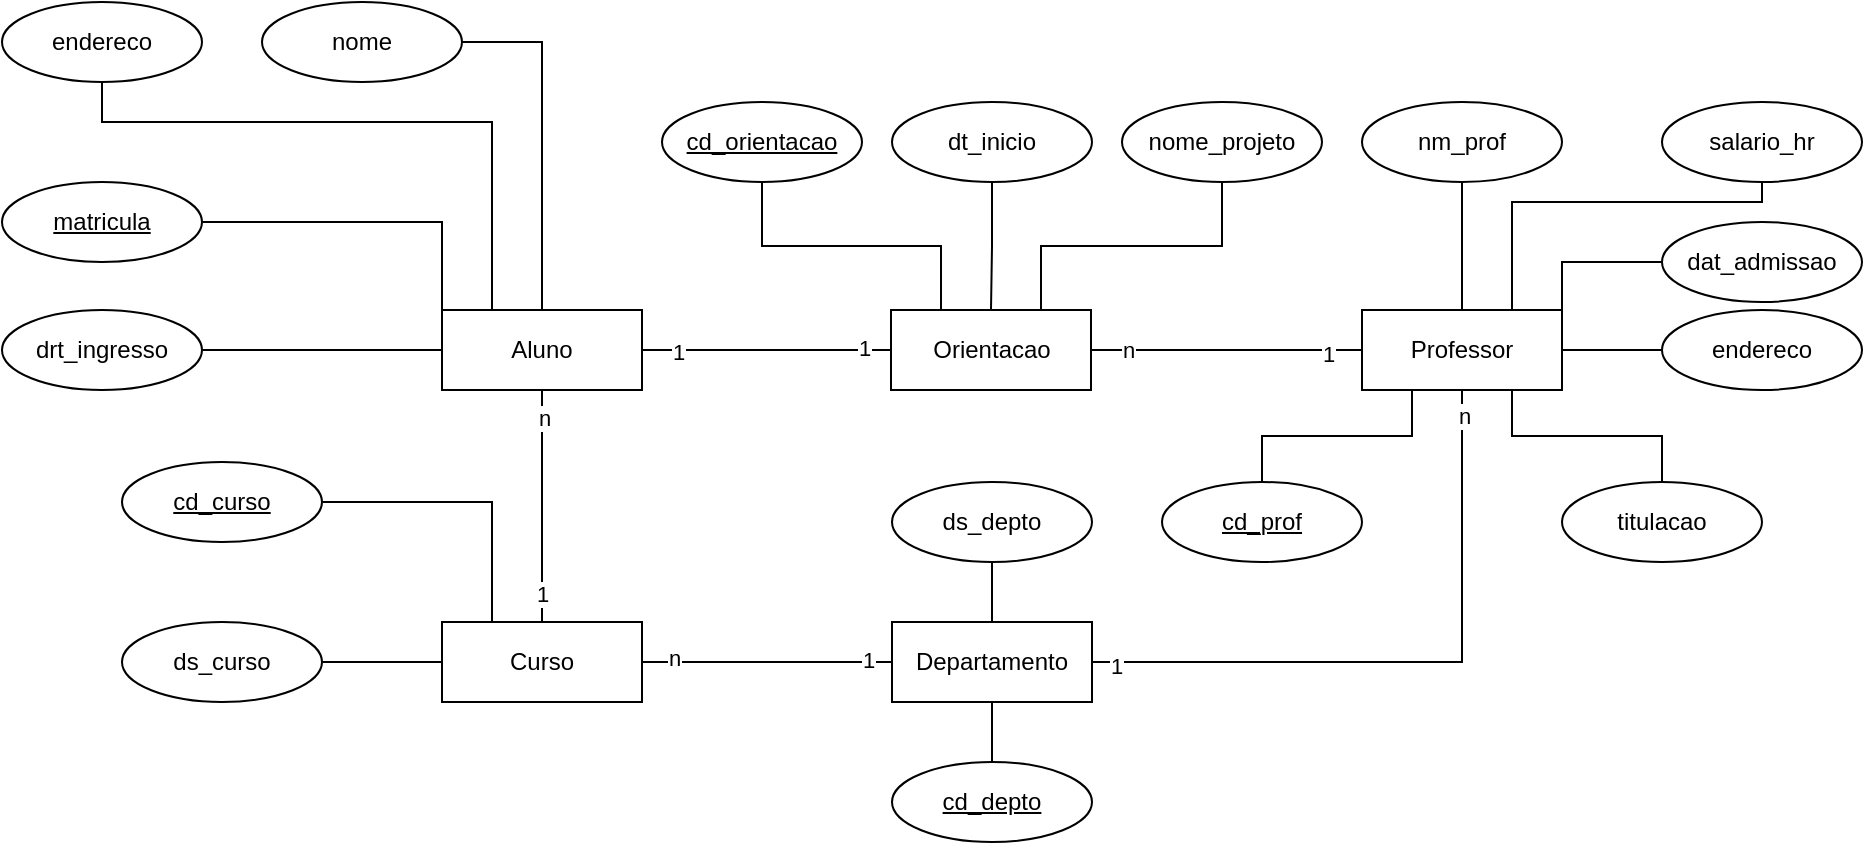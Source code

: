 <mxfile version="15.8.3" type="github">
  <diagram id="3MY4AUTtC3BZhcMlzD9B" name="Page-1">
    <mxGraphModel dx="1447" dy="827" grid="1" gridSize="10" guides="1" tooltips="1" connect="1" arrows="1" fold="1" page="1" pageScale="1" pageWidth="1169" pageHeight="827" math="0" shadow="0">
      <root>
        <mxCell id="0" />
        <mxCell id="1" parent="0" />
        <mxCell id="yZ4FVXIt3ejTABx9WLvd-17" style="edgeStyle=orthogonalEdgeStyle;rounded=0;orthogonalLoop=1;jettySize=auto;html=1;exitX=1;exitY=0.5;exitDx=0;exitDy=0;endArrow=none;endFill=0;" edge="1" parent="1" source="yZ4FVXIt3ejTABx9WLvd-2" target="yZ4FVXIt3ejTABx9WLvd-8">
          <mxGeometry relative="1" as="geometry" />
        </mxCell>
        <mxCell id="yZ4FVXIt3ejTABx9WLvd-19" value="1" style="edgeLabel;html=1;align=center;verticalAlign=middle;resizable=0;points=[];" vertex="1" connectable="0" parent="yZ4FVXIt3ejTABx9WLvd-17">
          <mxGeometry x="-0.711" y="-1" relative="1" as="geometry">
            <mxPoint as="offset" />
          </mxGeometry>
        </mxCell>
        <mxCell id="yZ4FVXIt3ejTABx9WLvd-20" value="1" style="edgeLabel;html=1;align=center;verticalAlign=middle;resizable=0;points=[];" vertex="1" connectable="0" parent="yZ4FVXIt3ejTABx9WLvd-17">
          <mxGeometry x="0.783" y="1" relative="1" as="geometry">
            <mxPoint as="offset" />
          </mxGeometry>
        </mxCell>
        <mxCell id="yZ4FVXIt3ejTABx9WLvd-23" style="edgeStyle=orthogonalEdgeStyle;rounded=0;orthogonalLoop=1;jettySize=auto;html=1;exitX=0.5;exitY=1;exitDx=0;exitDy=0;entryX=0.5;entryY=0;entryDx=0;entryDy=0;endArrow=none;endFill=0;" edge="1" parent="1" source="yZ4FVXIt3ejTABx9WLvd-2" target="yZ4FVXIt3ejTABx9WLvd-12">
          <mxGeometry relative="1" as="geometry" />
        </mxCell>
        <mxCell id="yZ4FVXIt3ejTABx9WLvd-25" value="n" style="edgeLabel;html=1;align=center;verticalAlign=middle;resizable=0;points=[];" vertex="1" connectable="0" parent="yZ4FVXIt3ejTABx9WLvd-23">
          <mxGeometry x="-0.759" y="1" relative="1" as="geometry">
            <mxPoint as="offset" />
          </mxGeometry>
        </mxCell>
        <mxCell id="yZ4FVXIt3ejTABx9WLvd-26" value="1" style="edgeLabel;html=1;align=center;verticalAlign=middle;resizable=0;points=[];" vertex="1" connectable="0" parent="yZ4FVXIt3ejTABx9WLvd-23">
          <mxGeometry x="0.759" relative="1" as="geometry">
            <mxPoint as="offset" />
          </mxGeometry>
        </mxCell>
        <mxCell id="yZ4FVXIt3ejTABx9WLvd-46" style="edgeStyle=orthogonalEdgeStyle;rounded=0;orthogonalLoop=1;jettySize=auto;html=1;exitX=0.5;exitY=0;exitDx=0;exitDy=0;entryX=1;entryY=0.5;entryDx=0;entryDy=0;endArrow=none;endFill=0;" edge="1" parent="1" source="yZ4FVXIt3ejTABx9WLvd-2" target="yZ4FVXIt3ejTABx9WLvd-43">
          <mxGeometry relative="1" as="geometry" />
        </mxCell>
        <mxCell id="yZ4FVXIt3ejTABx9WLvd-47" style="edgeStyle=orthogonalEdgeStyle;rounded=0;orthogonalLoop=1;jettySize=auto;html=1;exitX=0.25;exitY=0;exitDx=0;exitDy=0;entryX=0.5;entryY=1;entryDx=0;entryDy=0;endArrow=none;endFill=0;" edge="1" parent="1" source="yZ4FVXIt3ejTABx9WLvd-2" target="yZ4FVXIt3ejTABx9WLvd-44">
          <mxGeometry relative="1" as="geometry">
            <Array as="points">
              <mxPoint x="335" y="360" />
              <mxPoint x="140" y="360" />
            </Array>
          </mxGeometry>
        </mxCell>
        <mxCell id="yZ4FVXIt3ejTABx9WLvd-48" style="edgeStyle=orthogonalEdgeStyle;rounded=0;orthogonalLoop=1;jettySize=auto;html=1;exitX=0;exitY=0;exitDx=0;exitDy=0;entryX=1;entryY=0.5;entryDx=0;entryDy=0;endArrow=none;endFill=0;" edge="1" parent="1" source="yZ4FVXIt3ejTABx9WLvd-2" target="yZ4FVXIt3ejTABx9WLvd-42">
          <mxGeometry relative="1" as="geometry" />
        </mxCell>
        <mxCell id="yZ4FVXIt3ejTABx9WLvd-49" style="edgeStyle=orthogonalEdgeStyle;rounded=0;orthogonalLoop=1;jettySize=auto;html=1;exitX=0;exitY=0.5;exitDx=0;exitDy=0;entryX=1;entryY=0.5;entryDx=0;entryDy=0;endArrow=none;endFill=0;" edge="1" parent="1" source="yZ4FVXIt3ejTABx9WLvd-2" target="yZ4FVXIt3ejTABx9WLvd-45">
          <mxGeometry relative="1" as="geometry" />
        </mxCell>
        <mxCell id="yZ4FVXIt3ejTABx9WLvd-2" value="Aluno" style="whiteSpace=wrap;html=1;align=center;" vertex="1" parent="1">
          <mxGeometry x="310" y="454" width="100" height="40" as="geometry" />
        </mxCell>
        <mxCell id="yZ4FVXIt3ejTABx9WLvd-18" style="edgeStyle=orthogonalEdgeStyle;rounded=0;orthogonalLoop=1;jettySize=auto;html=1;exitX=1;exitY=0.5;exitDx=0;exitDy=0;endArrow=none;endFill=0;" edge="1" parent="1" source="yZ4FVXIt3ejTABx9WLvd-8" target="yZ4FVXIt3ejTABx9WLvd-10">
          <mxGeometry relative="1" as="geometry" />
        </mxCell>
        <mxCell id="yZ4FVXIt3ejTABx9WLvd-21" value="n" style="edgeLabel;html=1;align=center;verticalAlign=middle;resizable=0;points=[];" vertex="1" connectable="0" parent="yZ4FVXIt3ejTABx9WLvd-18">
          <mxGeometry x="-0.742" y="-5" relative="1" as="geometry">
            <mxPoint x="1" y="-5" as="offset" />
          </mxGeometry>
        </mxCell>
        <mxCell id="yZ4FVXIt3ejTABx9WLvd-22" value="1" style="edgeLabel;html=1;align=center;verticalAlign=middle;resizable=0;points=[];" vertex="1" connectable="0" parent="yZ4FVXIt3ejTABx9WLvd-18">
          <mxGeometry x="0.749" y="-2" relative="1" as="geometry">
            <mxPoint as="offset" />
          </mxGeometry>
        </mxCell>
        <mxCell id="yZ4FVXIt3ejTABx9WLvd-8" value="Orientacao" style="whiteSpace=wrap;html=1;align=center;" vertex="1" parent="1">
          <mxGeometry x="534.5" y="454" width="100" height="40" as="geometry" />
        </mxCell>
        <mxCell id="yZ4FVXIt3ejTABx9WLvd-65" style="edgeStyle=orthogonalEdgeStyle;rounded=0;orthogonalLoop=1;jettySize=auto;html=1;exitX=0.5;exitY=0;exitDx=0;exitDy=0;entryX=0.5;entryY=1;entryDx=0;entryDy=0;endArrow=none;endFill=0;" edge="1" parent="1" source="yZ4FVXIt3ejTABx9WLvd-10" target="yZ4FVXIt3ejTABx9WLvd-64">
          <mxGeometry relative="1" as="geometry" />
        </mxCell>
        <mxCell id="yZ4FVXIt3ejTABx9WLvd-67" style="edgeStyle=orthogonalEdgeStyle;rounded=0;orthogonalLoop=1;jettySize=auto;html=1;exitX=0.75;exitY=1;exitDx=0;exitDy=0;endArrow=none;endFill=0;entryX=0.5;entryY=0;entryDx=0;entryDy=0;" edge="1" parent="1" source="yZ4FVXIt3ejTABx9WLvd-10" target="yZ4FVXIt3ejTABx9WLvd-66">
          <mxGeometry relative="1" as="geometry">
            <mxPoint x="910" y="530" as="targetPoint" />
          </mxGeometry>
        </mxCell>
        <mxCell id="yZ4FVXIt3ejTABx9WLvd-78" style="edgeStyle=orthogonalEdgeStyle;rounded=0;orthogonalLoop=1;jettySize=auto;html=1;exitX=0.75;exitY=0;exitDx=0;exitDy=0;entryX=0.5;entryY=1;entryDx=0;entryDy=0;endArrow=none;endFill=0;" edge="1" parent="1" source="yZ4FVXIt3ejTABx9WLvd-10" target="yZ4FVXIt3ejTABx9WLvd-73">
          <mxGeometry relative="1" as="geometry">
            <Array as="points">
              <mxPoint x="845" y="400" />
              <mxPoint x="970" y="400" />
            </Array>
          </mxGeometry>
        </mxCell>
        <mxCell id="yZ4FVXIt3ejTABx9WLvd-10" value="Professor" style="whiteSpace=wrap;html=1;align=center;" vertex="1" parent="1">
          <mxGeometry x="770" y="454" width="100" height="40" as="geometry" />
        </mxCell>
        <mxCell id="yZ4FVXIt3ejTABx9WLvd-27" style="edgeStyle=orthogonalEdgeStyle;rounded=0;orthogonalLoop=1;jettySize=auto;html=1;exitX=1;exitY=0.5;exitDx=0;exitDy=0;entryX=0;entryY=0.5;entryDx=0;entryDy=0;endArrow=none;endFill=0;" edge="1" parent="1" source="yZ4FVXIt3ejTABx9WLvd-12" target="yZ4FVXIt3ejTABx9WLvd-15">
          <mxGeometry relative="1" as="geometry" />
        </mxCell>
        <mxCell id="yZ4FVXIt3ejTABx9WLvd-28" value="n" style="edgeLabel;html=1;align=center;verticalAlign=middle;resizable=0;points=[];" vertex="1" connectable="0" parent="yZ4FVXIt3ejTABx9WLvd-27">
          <mxGeometry x="-0.744" y="2" relative="1" as="geometry">
            <mxPoint as="offset" />
          </mxGeometry>
        </mxCell>
        <mxCell id="yZ4FVXIt3ejTABx9WLvd-29" value="1" style="edgeLabel;html=1;align=center;verticalAlign=middle;resizable=0;points=[];" vertex="1" connectable="0" parent="yZ4FVXIt3ejTABx9WLvd-27">
          <mxGeometry x="0.808" y="1" relative="1" as="geometry">
            <mxPoint as="offset" />
          </mxGeometry>
        </mxCell>
        <mxCell id="yZ4FVXIt3ejTABx9WLvd-52" style="edgeStyle=orthogonalEdgeStyle;rounded=0;orthogonalLoop=1;jettySize=auto;html=1;exitX=0.25;exitY=0;exitDx=0;exitDy=0;entryX=1;entryY=0.5;entryDx=0;entryDy=0;endArrow=none;endFill=0;" edge="1" parent="1" source="yZ4FVXIt3ejTABx9WLvd-12" target="yZ4FVXIt3ejTABx9WLvd-51">
          <mxGeometry relative="1" as="geometry" />
        </mxCell>
        <mxCell id="yZ4FVXIt3ejTABx9WLvd-54" style="edgeStyle=orthogonalEdgeStyle;rounded=0;orthogonalLoop=1;jettySize=auto;html=1;exitX=0;exitY=0.5;exitDx=0;exitDy=0;entryX=1;entryY=0.5;entryDx=0;entryDy=0;endArrow=none;endFill=0;" edge="1" parent="1" source="yZ4FVXIt3ejTABx9WLvd-12" target="yZ4FVXIt3ejTABx9WLvd-53">
          <mxGeometry relative="1" as="geometry" />
        </mxCell>
        <mxCell id="yZ4FVXIt3ejTABx9WLvd-12" value="Curso" style="whiteSpace=wrap;html=1;align=center;" vertex="1" parent="1">
          <mxGeometry x="310" y="610" width="100" height="40" as="geometry" />
        </mxCell>
        <mxCell id="yZ4FVXIt3ejTABx9WLvd-30" style="edgeStyle=orthogonalEdgeStyle;rounded=0;orthogonalLoop=1;jettySize=auto;html=1;exitX=1;exitY=0.5;exitDx=0;exitDy=0;entryX=0.5;entryY=1;entryDx=0;entryDy=0;endArrow=none;endFill=0;" edge="1" parent="1" source="yZ4FVXIt3ejTABx9WLvd-15" target="yZ4FVXIt3ejTABx9WLvd-10">
          <mxGeometry relative="1" as="geometry" />
        </mxCell>
        <mxCell id="yZ4FVXIt3ejTABx9WLvd-31" value="1" style="edgeLabel;html=1;align=center;verticalAlign=middle;resizable=0;points=[];" vertex="1" connectable="0" parent="yZ4FVXIt3ejTABx9WLvd-30">
          <mxGeometry x="-0.925" y="-2" relative="1" as="geometry">
            <mxPoint as="offset" />
          </mxGeometry>
        </mxCell>
        <mxCell id="yZ4FVXIt3ejTABx9WLvd-32" value="n" style="edgeLabel;html=1;align=center;verticalAlign=middle;resizable=0;points=[];" vertex="1" connectable="0" parent="yZ4FVXIt3ejTABx9WLvd-30">
          <mxGeometry x="0.919" y="-1" relative="1" as="geometry">
            <mxPoint as="offset" />
          </mxGeometry>
        </mxCell>
        <mxCell id="yZ4FVXIt3ejTABx9WLvd-57" style="edgeStyle=orthogonalEdgeStyle;rounded=0;orthogonalLoop=1;jettySize=auto;html=1;exitX=0.5;exitY=1;exitDx=0;exitDy=0;entryX=0.5;entryY=0;entryDx=0;entryDy=0;endArrow=none;endFill=0;" edge="1" parent="1" source="yZ4FVXIt3ejTABx9WLvd-15" target="yZ4FVXIt3ejTABx9WLvd-55">
          <mxGeometry relative="1" as="geometry" />
        </mxCell>
        <mxCell id="yZ4FVXIt3ejTABx9WLvd-15" value="Departamento" style="whiteSpace=wrap;html=1;align=center;" vertex="1" parent="1">
          <mxGeometry x="535" y="610" width="100" height="40" as="geometry" />
        </mxCell>
        <mxCell id="yZ4FVXIt3ejTABx9WLvd-37" style="edgeStyle=orthogonalEdgeStyle;rounded=0;orthogonalLoop=1;jettySize=auto;html=1;exitX=0.5;exitY=1;exitDx=0;exitDy=0;entryX=0.25;entryY=0;entryDx=0;entryDy=0;endArrow=none;endFill=0;" edge="1" parent="1" source="yZ4FVXIt3ejTABx9WLvd-36" target="yZ4FVXIt3ejTABx9WLvd-8">
          <mxGeometry relative="1" as="geometry" />
        </mxCell>
        <mxCell id="yZ4FVXIt3ejTABx9WLvd-36" value="cd_orientacao" style="ellipse;whiteSpace=wrap;html=1;align=center;fontStyle=4;" vertex="1" parent="1">
          <mxGeometry x="420" y="350" width="100" height="40" as="geometry" />
        </mxCell>
        <mxCell id="yZ4FVXIt3ejTABx9WLvd-39" style="edgeStyle=orthogonalEdgeStyle;rounded=0;orthogonalLoop=1;jettySize=auto;html=1;exitX=0.5;exitY=1;exitDx=0;exitDy=0;entryX=0.75;entryY=0;entryDx=0;entryDy=0;endArrow=none;endFill=0;" edge="1" parent="1" source="yZ4FVXIt3ejTABx9WLvd-38" target="yZ4FVXIt3ejTABx9WLvd-8">
          <mxGeometry relative="1" as="geometry" />
        </mxCell>
        <mxCell id="yZ4FVXIt3ejTABx9WLvd-38" value="nome_projeto" style="ellipse;whiteSpace=wrap;html=1;align=center;" vertex="1" parent="1">
          <mxGeometry x="650" y="350" width="100" height="40" as="geometry" />
        </mxCell>
        <mxCell id="yZ4FVXIt3ejTABx9WLvd-41" style="edgeStyle=orthogonalEdgeStyle;rounded=0;orthogonalLoop=1;jettySize=auto;html=1;exitX=0.5;exitY=1;exitDx=0;exitDy=0;entryX=0.5;entryY=0;entryDx=0;entryDy=0;endArrow=none;endFill=0;" edge="1" parent="1" source="yZ4FVXIt3ejTABx9WLvd-40" target="yZ4FVXIt3ejTABx9WLvd-8">
          <mxGeometry relative="1" as="geometry" />
        </mxCell>
        <mxCell id="yZ4FVXIt3ejTABx9WLvd-40" value="dt_inicio" style="ellipse;whiteSpace=wrap;html=1;align=center;" vertex="1" parent="1">
          <mxGeometry x="535" y="350" width="100" height="40" as="geometry" />
        </mxCell>
        <mxCell id="yZ4FVXIt3ejTABx9WLvd-42" value="matricula" style="ellipse;whiteSpace=wrap;html=1;align=center;fontStyle=4;" vertex="1" parent="1">
          <mxGeometry x="90" y="390" width="100" height="40" as="geometry" />
        </mxCell>
        <mxCell id="yZ4FVXIt3ejTABx9WLvd-43" value="nome" style="ellipse;whiteSpace=wrap;html=1;align=center;" vertex="1" parent="1">
          <mxGeometry x="220" y="300" width="100" height="40" as="geometry" />
        </mxCell>
        <mxCell id="yZ4FVXIt3ejTABx9WLvd-44" value="endereco" style="ellipse;whiteSpace=wrap;html=1;align=center;" vertex="1" parent="1">
          <mxGeometry x="90" y="300" width="100" height="40" as="geometry" />
        </mxCell>
        <mxCell id="yZ4FVXIt3ejTABx9WLvd-45" value="drt_ingresso" style="ellipse;whiteSpace=wrap;html=1;align=center;" vertex="1" parent="1">
          <mxGeometry x="90" y="454" width="100" height="40" as="geometry" />
        </mxCell>
        <mxCell id="yZ4FVXIt3ejTABx9WLvd-51" value="cd_curso" style="ellipse;whiteSpace=wrap;html=1;align=center;fontStyle=4;" vertex="1" parent="1">
          <mxGeometry x="150" y="530" width="100" height="40" as="geometry" />
        </mxCell>
        <mxCell id="yZ4FVXIt3ejTABx9WLvd-53" value="ds_curso" style="ellipse;whiteSpace=wrap;html=1;align=center;" vertex="1" parent="1">
          <mxGeometry x="150" y="610" width="100" height="40" as="geometry" />
        </mxCell>
        <mxCell id="yZ4FVXIt3ejTABx9WLvd-55" value="cd_depto" style="ellipse;whiteSpace=wrap;html=1;align=center;fontStyle=4;" vertex="1" parent="1">
          <mxGeometry x="535" y="680" width="100" height="40" as="geometry" />
        </mxCell>
        <mxCell id="yZ4FVXIt3ejTABx9WLvd-61" style="edgeStyle=orthogonalEdgeStyle;rounded=0;orthogonalLoop=1;jettySize=auto;html=1;exitX=0.5;exitY=1;exitDx=0;exitDy=0;entryX=0.5;entryY=0;entryDx=0;entryDy=0;endArrow=none;endFill=0;" edge="1" parent="1" source="yZ4FVXIt3ejTABx9WLvd-59" target="yZ4FVXIt3ejTABx9WLvd-15">
          <mxGeometry relative="1" as="geometry" />
        </mxCell>
        <mxCell id="yZ4FVXIt3ejTABx9WLvd-59" value="ds_depto" style="ellipse;whiteSpace=wrap;html=1;align=center;" vertex="1" parent="1">
          <mxGeometry x="535" y="540" width="100" height="40" as="geometry" />
        </mxCell>
        <mxCell id="yZ4FVXIt3ejTABx9WLvd-63" style="edgeStyle=orthogonalEdgeStyle;rounded=0;orthogonalLoop=1;jettySize=auto;html=1;exitX=0.5;exitY=0;exitDx=0;exitDy=0;entryX=0.25;entryY=1;entryDx=0;entryDy=0;endArrow=none;endFill=0;" edge="1" parent="1" source="yZ4FVXIt3ejTABx9WLvd-62" target="yZ4FVXIt3ejTABx9WLvd-10">
          <mxGeometry relative="1" as="geometry" />
        </mxCell>
        <mxCell id="yZ4FVXIt3ejTABx9WLvd-62" value="cd_prof" style="ellipse;whiteSpace=wrap;html=1;align=center;fontStyle=4;" vertex="1" parent="1">
          <mxGeometry x="670" y="540" width="100" height="40" as="geometry" />
        </mxCell>
        <mxCell id="yZ4FVXIt3ejTABx9WLvd-64" value="nm_prof" style="ellipse;whiteSpace=wrap;html=1;align=center;" vertex="1" parent="1">
          <mxGeometry x="770" y="350" width="100" height="40" as="geometry" />
        </mxCell>
        <mxCell id="yZ4FVXIt3ejTABx9WLvd-66" value="titulacao" style="ellipse;whiteSpace=wrap;html=1;align=center;" vertex="1" parent="1">
          <mxGeometry x="870" y="540" width="100" height="40" as="geometry" />
        </mxCell>
        <mxCell id="yZ4FVXIt3ejTABx9WLvd-70" style="edgeStyle=orthogonalEdgeStyle;rounded=0;orthogonalLoop=1;jettySize=auto;html=1;exitX=0;exitY=0.5;exitDx=0;exitDy=0;endArrow=none;endFill=0;entryX=1;entryY=0.5;entryDx=0;entryDy=0;" edge="1" parent="1" source="yZ4FVXIt3ejTABx9WLvd-69" target="yZ4FVXIt3ejTABx9WLvd-10">
          <mxGeometry relative="1" as="geometry">
            <mxPoint x="880" y="474" as="targetPoint" />
          </mxGeometry>
        </mxCell>
        <mxCell id="yZ4FVXIt3ejTABx9WLvd-69" value="endereco" style="ellipse;whiteSpace=wrap;html=1;align=center;" vertex="1" parent="1">
          <mxGeometry x="920" y="454" width="100" height="40" as="geometry" />
        </mxCell>
        <mxCell id="yZ4FVXIt3ejTABx9WLvd-72" style="edgeStyle=orthogonalEdgeStyle;rounded=0;orthogonalLoop=1;jettySize=auto;html=1;exitX=0;exitY=0.5;exitDx=0;exitDy=0;entryX=1;entryY=0;entryDx=0;entryDy=0;endArrow=none;endFill=0;" edge="1" parent="1" source="yZ4FVXIt3ejTABx9WLvd-71" target="yZ4FVXIt3ejTABx9WLvd-10">
          <mxGeometry relative="1" as="geometry" />
        </mxCell>
        <mxCell id="yZ4FVXIt3ejTABx9WLvd-71" value="dat_admissao" style="ellipse;whiteSpace=wrap;html=1;align=center;" vertex="1" parent="1">
          <mxGeometry x="920" y="410" width="100" height="40" as="geometry" />
        </mxCell>
        <mxCell id="yZ4FVXIt3ejTABx9WLvd-73" value="salario_hr" style="ellipse;whiteSpace=wrap;html=1;align=center;" vertex="1" parent="1">
          <mxGeometry x="920" y="350" width="100" height="40" as="geometry" />
        </mxCell>
      </root>
    </mxGraphModel>
  </diagram>
</mxfile>
